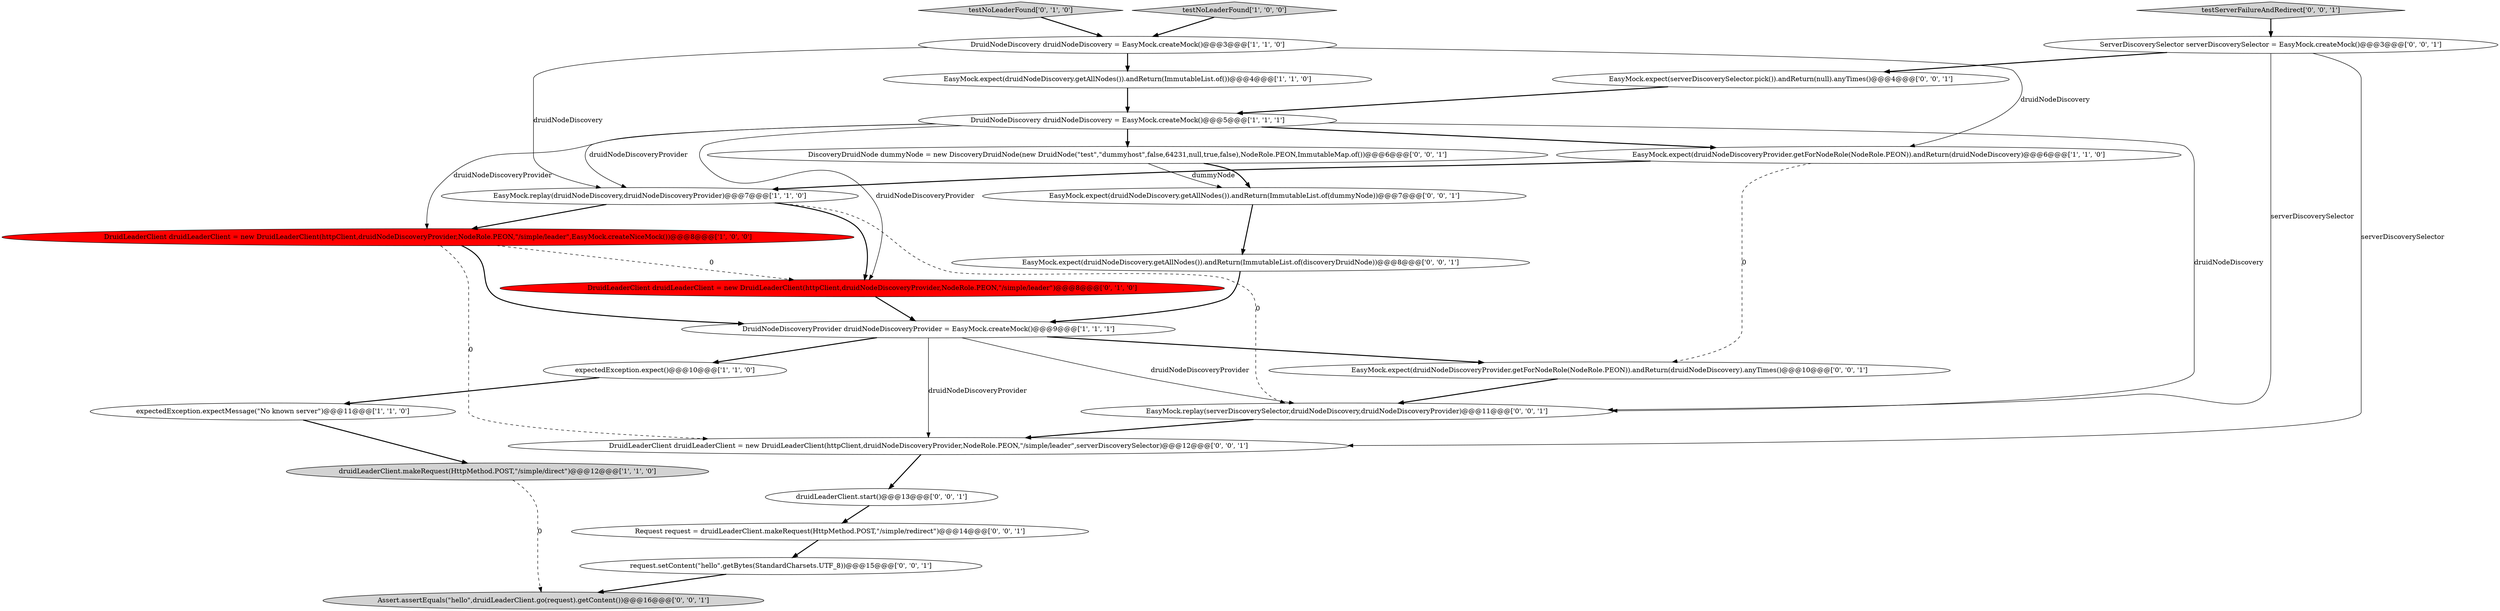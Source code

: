 digraph {
1 [style = filled, label = "EasyMock.replay(druidNodeDiscovery,druidNodeDiscoveryProvider)@@@7@@@['1', '1', '0']", fillcolor = white, shape = ellipse image = "AAA0AAABBB1BBB"];
3 [style = filled, label = "druidLeaderClient.makeRequest(HttpMethod.POST,\"/simple/direct\")@@@12@@@['1', '1', '0']", fillcolor = lightgray, shape = ellipse image = "AAA0AAABBB1BBB"];
19 [style = filled, label = "druidLeaderClient.start()@@@13@@@['0', '0', '1']", fillcolor = white, shape = ellipse image = "AAA0AAABBB3BBB"];
2 [style = filled, label = "DruidNodeDiscoveryProvider druidNodeDiscoveryProvider = EasyMock.createMock()@@@9@@@['1', '1', '1']", fillcolor = white, shape = ellipse image = "AAA0AAABBB1BBB"];
16 [style = filled, label = "Request request = druidLeaderClient.makeRequest(HttpMethod.POST,\"/simple/redirect\")@@@14@@@['0', '0', '1']", fillcolor = white, shape = ellipse image = "AAA0AAABBB3BBB"];
21 [style = filled, label = "DruidLeaderClient druidLeaderClient = new DruidLeaderClient(httpClient,druidNodeDiscoveryProvider,NodeRole.PEON,\"/simple/leader\",serverDiscoverySelector)@@@12@@@['0', '0', '1']", fillcolor = white, shape = ellipse image = "AAA0AAABBB3BBB"];
20 [style = filled, label = "EasyMock.expect(serverDiscoverySelector.pick()).andReturn(null).anyTimes()@@@4@@@['0', '0', '1']", fillcolor = white, shape = ellipse image = "AAA0AAABBB3BBB"];
6 [style = filled, label = "DruidLeaderClient druidLeaderClient = new DruidLeaderClient(httpClient,druidNodeDiscoveryProvider,NodeRole.PEON,\"/simple/leader\",EasyMock.createNiceMock())@@@8@@@['1', '0', '0']", fillcolor = red, shape = ellipse image = "AAA1AAABBB1BBB"];
23 [style = filled, label = "EasyMock.expect(druidNodeDiscovery.getAllNodes()).andReturn(ImmutableList.of(discoveryDruidNode))@@@8@@@['0', '0', '1']", fillcolor = white, shape = ellipse image = "AAA0AAABBB3BBB"];
8 [style = filled, label = "DruidNodeDiscovery druidNodeDiscovery = EasyMock.createMock()@@@5@@@['1', '1', '1']", fillcolor = white, shape = ellipse image = "AAA0AAABBB1BBB"];
22 [style = filled, label = "testServerFailureAndRedirect['0', '0', '1']", fillcolor = lightgray, shape = diamond image = "AAA0AAABBB3BBB"];
14 [style = filled, label = "EasyMock.expect(druidNodeDiscoveryProvider.getForNodeRole(NodeRole.PEON)).andReturn(druidNodeDiscovery).anyTimes()@@@10@@@['0', '0', '1']", fillcolor = white, shape = ellipse image = "AAA0AAABBB3BBB"];
12 [style = filled, label = "testNoLeaderFound['0', '1', '0']", fillcolor = lightgray, shape = diamond image = "AAA0AAABBB2BBB"];
15 [style = filled, label = "ServerDiscoverySelector serverDiscoverySelector = EasyMock.createMock()@@@3@@@['0', '0', '1']", fillcolor = white, shape = ellipse image = "AAA0AAABBB3BBB"];
5 [style = filled, label = "expectedException.expect()@@@10@@@['1', '1', '0']", fillcolor = white, shape = ellipse image = "AAA0AAABBB1BBB"];
10 [style = filled, label = "expectedException.expectMessage(\"No known server\")@@@11@@@['1', '1', '0']", fillcolor = white, shape = ellipse image = "AAA0AAABBB1BBB"];
17 [style = filled, label = "DiscoveryDruidNode dummyNode = new DiscoveryDruidNode(new DruidNode(\"test\",\"dummyhost\",false,64231,null,true,false),NodeRole.PEON,ImmutableMap.of())@@@6@@@['0', '0', '1']", fillcolor = white, shape = ellipse image = "AAA0AAABBB3BBB"];
9 [style = filled, label = "EasyMock.expect(druidNodeDiscoveryProvider.getForNodeRole(NodeRole.PEON)).andReturn(druidNodeDiscovery)@@@6@@@['1', '1', '0']", fillcolor = white, shape = ellipse image = "AAA0AAABBB1BBB"];
4 [style = filled, label = "DruidNodeDiscovery druidNodeDiscovery = EasyMock.createMock()@@@3@@@['1', '1', '0']", fillcolor = white, shape = ellipse image = "AAA0AAABBB1BBB"];
11 [style = filled, label = "DruidLeaderClient druidLeaderClient = new DruidLeaderClient(httpClient,druidNodeDiscoveryProvider,NodeRole.PEON,\"/simple/leader\")@@@8@@@['0', '1', '0']", fillcolor = red, shape = ellipse image = "AAA1AAABBB2BBB"];
18 [style = filled, label = "EasyMock.expect(druidNodeDiscovery.getAllNodes()).andReturn(ImmutableList.of(dummyNode))@@@7@@@['0', '0', '1']", fillcolor = white, shape = ellipse image = "AAA0AAABBB3BBB"];
25 [style = filled, label = "Assert.assertEquals(\"hello\",druidLeaderClient.go(request).getContent())@@@16@@@['0', '0', '1']", fillcolor = lightgray, shape = ellipse image = "AAA0AAABBB3BBB"];
0 [style = filled, label = "EasyMock.expect(druidNodeDiscovery.getAllNodes()).andReturn(ImmutableList.of())@@@4@@@['1', '1', '0']", fillcolor = white, shape = ellipse image = "AAA0AAABBB1BBB"];
13 [style = filled, label = "request.setContent(\"hello\".getBytes(StandardCharsets.UTF_8))@@@15@@@['0', '0', '1']", fillcolor = white, shape = ellipse image = "AAA0AAABBB3BBB"];
7 [style = filled, label = "testNoLeaderFound['1', '0', '0']", fillcolor = lightgray, shape = diamond image = "AAA0AAABBB1BBB"];
24 [style = filled, label = "EasyMock.replay(serverDiscoverySelector,druidNodeDiscovery,druidNodeDiscoveryProvider)@@@11@@@['0', '0', '1']", fillcolor = white, shape = ellipse image = "AAA0AAABBB3BBB"];
13->25 [style = bold, label=""];
5->10 [style = bold, label=""];
14->24 [style = bold, label=""];
6->21 [style = dashed, label="0"];
16->13 [style = bold, label=""];
22->15 [style = bold, label=""];
18->23 [style = bold, label=""];
21->19 [style = bold, label=""];
15->24 [style = solid, label="serverDiscoverySelector"];
4->1 [style = solid, label="druidNodeDiscovery"];
2->24 [style = solid, label="druidNodeDiscoveryProvider"];
6->11 [style = dashed, label="0"];
10->3 [style = bold, label=""];
7->4 [style = bold, label=""];
4->9 [style = solid, label="druidNodeDiscovery"];
11->2 [style = bold, label=""];
8->1 [style = solid, label="druidNodeDiscoveryProvider"];
1->11 [style = bold, label=""];
4->0 [style = bold, label=""];
19->16 [style = bold, label=""];
6->2 [style = bold, label=""];
8->17 [style = bold, label=""];
20->8 [style = bold, label=""];
1->6 [style = bold, label=""];
17->18 [style = solid, label="dummyNode"];
9->14 [style = dashed, label="0"];
12->4 [style = bold, label=""];
24->21 [style = bold, label=""];
8->6 [style = solid, label="druidNodeDiscoveryProvider"];
1->24 [style = dashed, label="0"];
15->20 [style = bold, label=""];
15->21 [style = solid, label="serverDiscoverySelector"];
2->14 [style = bold, label=""];
0->8 [style = bold, label=""];
8->9 [style = bold, label=""];
8->24 [style = solid, label="druidNodeDiscovery"];
23->2 [style = bold, label=""];
9->1 [style = bold, label=""];
8->11 [style = solid, label="druidNodeDiscoveryProvider"];
17->18 [style = bold, label=""];
2->21 [style = solid, label="druidNodeDiscoveryProvider"];
2->5 [style = bold, label=""];
3->25 [style = dashed, label="0"];
}
